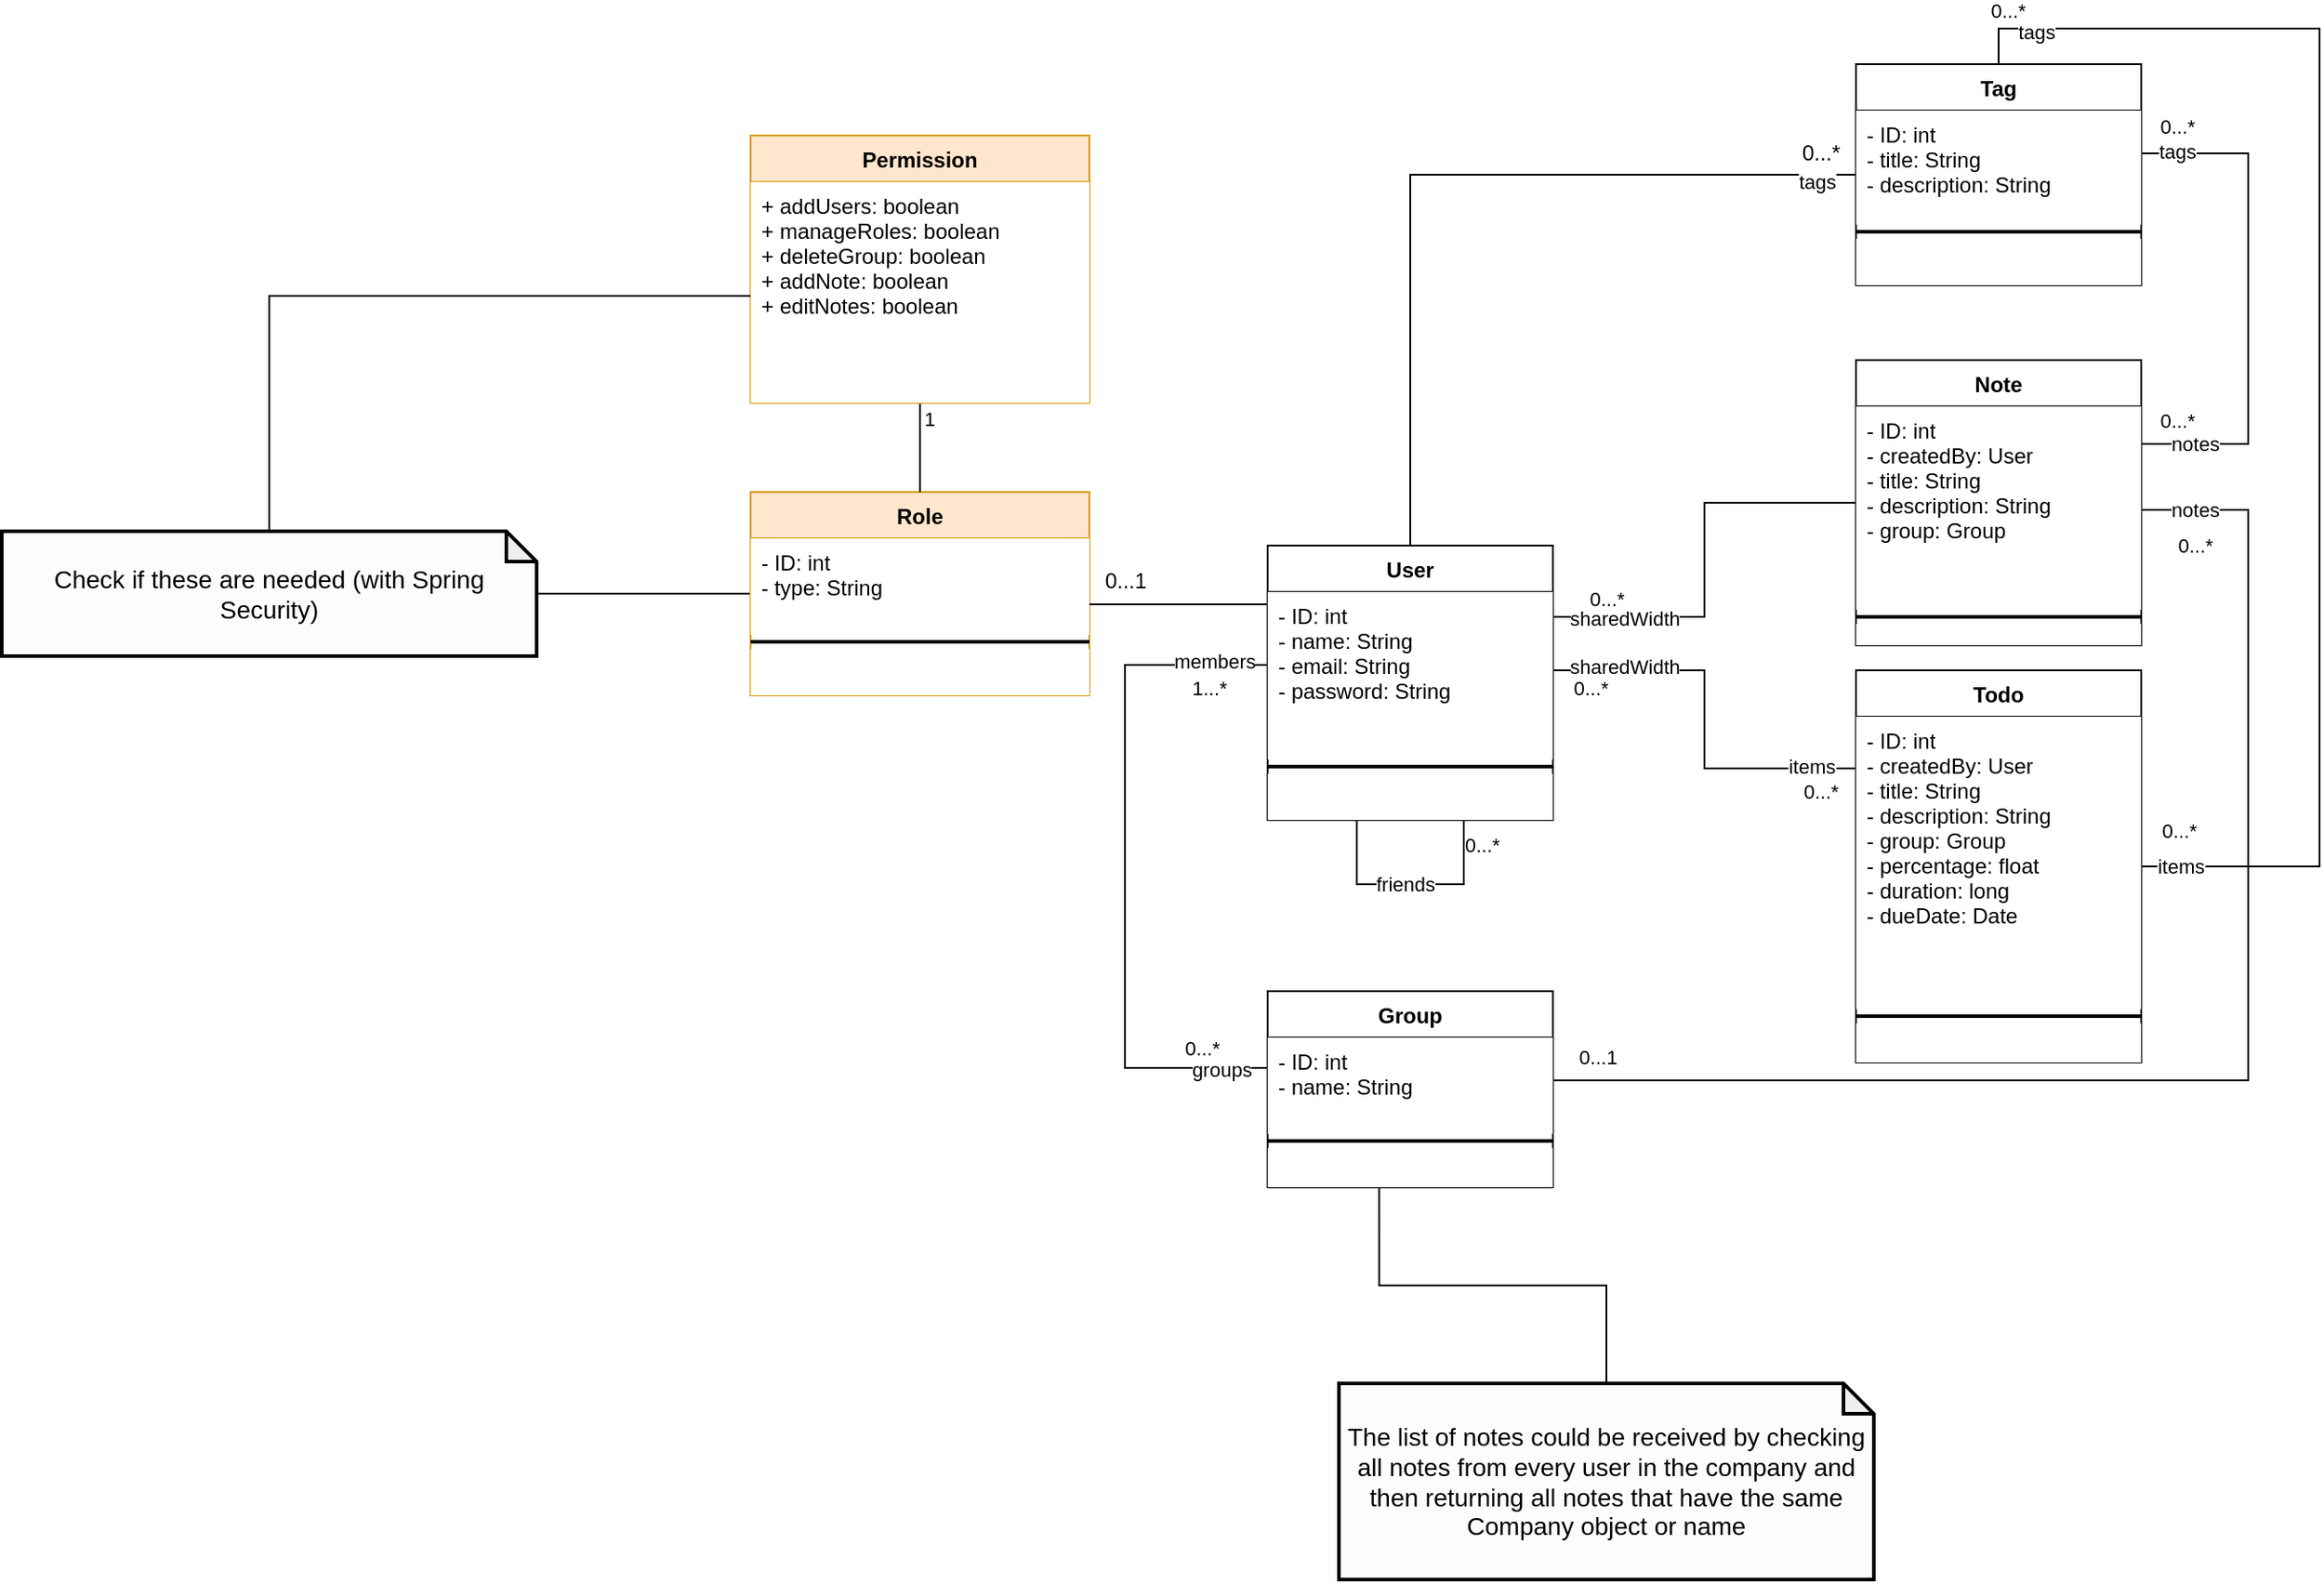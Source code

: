 <mxfile version="14.4.8" type="device"><diagram id="-UJwn_CmupPYYnZKKob1" name="Page-1"><mxGraphModel dx="2071" dy="1889" grid="1" gridSize="10" guides="1" tooltips="1" connect="1" arrows="1" fold="1" page="1" pageScale="1" pageWidth="850" pageHeight="1100" math="0" shadow="0"><root><mxCell id="0"/><mxCell id="1" parent="0"/><mxCell id="AYn4b8p7kZJfqxZPa3Ij-65" style="edgeStyle=orthogonalEdgeStyle;rounded=0;orthogonalLoop=1;jettySize=auto;html=1;endArrow=none;endFill=0;" parent="1" source="AYn4b8p7kZJfqxZPa3Ij-11" target="AYn4b8p7kZJfqxZPa3Ij-49" edge="1"><mxGeometry relative="1" as="geometry"><Array as="points"><mxPoint x="50" y="-38"/></Array></mxGeometry></mxCell><mxCell id="VmeO5s1vXR6fkJgvKkkD-3" value="tags" style="edgeLabel;html=1;align=center;verticalAlign=middle;resizable=0;points=[];" vertex="1" connectable="0" parent="AYn4b8p7kZJfqxZPa3Ij-65"><mxGeometry x="0.862" y="-2" relative="1" as="geometry"><mxPoint x="9.34" y="1.97" as="offset"/></mxGeometry></mxCell><mxCell id="AYn4b8p7kZJfqxZPa3Ij-11" value="User" style="swimlane;fontStyle=1;align=center;verticalAlign=top;childLayout=stackLayout;horizontal=1;startSize=26;horizontalStack=0;resizeParent=1;resizeParentMax=0;resizeLast=0;collapsible=1;marginBottom=0;" parent="1" vertex="1"><mxGeometry x="-30" y="170" width="160" height="154" as="geometry"><mxRectangle x="510" y="350" width="90" height="26" as="alternateBounds"/></mxGeometry></mxCell><mxCell id="AYn4b8p7kZJfqxZPa3Ij-12" value="- ID: int&#xA;- name: String&#xA;- email: String&#xA;- password: String &#xA;&#xA;" style="text;strokeColor=none;align=left;verticalAlign=top;spacingLeft=4;spacingRight=4;overflow=hidden;rotatable=0;points=[[0,0.5],[1,0.5]];portConstraint=eastwest;fillColor=#ffffff;" parent="AYn4b8p7kZJfqxZPa3Ij-11" vertex="1"><mxGeometry y="26" width="160" height="94" as="geometry"/></mxCell><mxCell id="AYn4b8p7kZJfqxZPa3Ij-13" value="" style="line;strokeWidth=2;align=left;verticalAlign=middle;spacingTop=-1;spacingLeft=3;spacingRight=3;rotatable=0;labelPosition=right;points=[];portConstraint=eastwest;shadow=0;" parent="AYn4b8p7kZJfqxZPa3Ij-11" vertex="1"><mxGeometry y="120" width="160" height="8" as="geometry"/></mxCell><mxCell id="AYn4b8p7kZJfqxZPa3Ij-14" value="" style="text;align=left;verticalAlign=top;spacingLeft=4;spacingRight=4;overflow=hidden;rotatable=0;points=[[0,0.5],[1,0.5]];portConstraint=eastwest;fillColor=#ffffff;" parent="AYn4b8p7kZJfqxZPa3Ij-11" vertex="1"><mxGeometry y="128" width="160" height="26" as="geometry"/></mxCell><mxCell id="VmeO5s1vXR6fkJgvKkkD-13" style="edgeStyle=orthogonalEdgeStyle;rounded=0;orthogonalLoop=1;jettySize=auto;html=1;endArrow=none;endFill=0;" edge="1" parent="1" source="AYn4b8p7kZJfqxZPa3Ij-40" target="AYn4b8p7kZJfqxZPa3Ij-11"><mxGeometry relative="1" as="geometry"><Array as="points"><mxPoint x="215" y="146"/><mxPoint x="215" y="210"/></Array></mxGeometry></mxCell><mxCell id="VmeO5s1vXR6fkJgvKkkD-15" value="0...*" style="edgeLabel;html=1;align=center;verticalAlign=middle;resizable=0;points=[];" vertex="1" connectable="0" parent="VmeO5s1vXR6fkJgvKkkD-13"><mxGeometry x="0.805" relative="1" as="geometry"><mxPoint x="7.07" y="-10" as="offset"/></mxGeometry></mxCell><mxCell id="VmeO5s1vXR6fkJgvKkkD-16" value="sharedWidth" style="edgeLabel;html=1;align=center;verticalAlign=middle;resizable=0;points=[];" vertex="1" connectable="0" parent="VmeO5s1vXR6fkJgvKkkD-13"><mxGeometry x="0.768" y="1" relative="1" as="geometry"><mxPoint x="12.8" as="offset"/></mxGeometry></mxCell><mxCell id="AYn4b8p7kZJfqxZPa3Ij-40" value="Note" style="swimlane;fontStyle=1;align=center;verticalAlign=top;childLayout=stackLayout;horizontal=1;startSize=26;horizontalStack=0;resizeParent=1;resizeParentMax=0;resizeLast=0;collapsible=1;marginBottom=0;" parent="1" vertex="1"><mxGeometry x="300" y="66" width="160" height="160" as="geometry"><mxRectangle x="510" y="350" width="90" height="26" as="alternateBounds"/></mxGeometry></mxCell><mxCell id="AYn4b8p7kZJfqxZPa3Ij-41" value="- ID: int&#xA;- createdBy: User&#xA;- title: String&#xA;- description: String&#xA;- group: Group&#xA;" style="text;strokeColor=none;align=left;verticalAlign=top;spacingLeft=4;spacingRight=4;overflow=hidden;rotatable=0;points=[[0,0.5],[1,0.5]];portConstraint=eastwest;fillColor=#ffffff;" parent="AYn4b8p7kZJfqxZPa3Ij-40" vertex="1"><mxGeometry y="26" width="160" height="114" as="geometry"/></mxCell><mxCell id="AYn4b8p7kZJfqxZPa3Ij-42" value="" style="line;strokeWidth=2;align=left;verticalAlign=middle;spacingTop=-1;spacingLeft=3;spacingRight=3;rotatable=0;labelPosition=right;points=[];portConstraint=eastwest;shadow=0;" parent="AYn4b8p7kZJfqxZPa3Ij-40" vertex="1"><mxGeometry y="140" width="160" height="8" as="geometry"/></mxCell><mxCell id="AYn4b8p7kZJfqxZPa3Ij-43" value="" style="text;align=left;verticalAlign=top;spacingLeft=4;spacingRight=4;overflow=hidden;rotatable=0;points=[[0,0.5],[1,0.5]];portConstraint=eastwest;fillColor=#ffffff;" parent="AYn4b8p7kZJfqxZPa3Ij-40" vertex="1"><mxGeometry y="148" width="160" height="12" as="geometry"/></mxCell><mxCell id="AYn4b8p7kZJfqxZPa3Ij-45" value="Todo" style="swimlane;fontStyle=1;align=center;verticalAlign=top;childLayout=stackLayout;horizontal=1;startSize=26;horizontalStack=0;resizeParent=1;resizeParentMax=0;resizeLast=0;collapsible=1;marginBottom=0;" parent="1" vertex="1"><mxGeometry x="300" y="240" width="160" height="220" as="geometry"><mxRectangle x="300" y="240" width="90" height="26" as="alternateBounds"/></mxGeometry></mxCell><mxCell id="AYn4b8p7kZJfqxZPa3Ij-46" value="- ID: int&#xA;- createdBy: User&#xA;- title: String&#xA;- description: String&#xA;- group: Group&#xA;- percentage: float&#xA;- duration: long&#xA;- dueDate: Date&#xA;" style="text;strokeColor=none;align=left;verticalAlign=top;spacingLeft=4;spacingRight=4;overflow=hidden;rotatable=0;points=[[0,0.5],[1,0.5]];portConstraint=eastwest;fillColor=#ffffff;" parent="AYn4b8p7kZJfqxZPa3Ij-45" vertex="1"><mxGeometry y="26" width="160" height="164" as="geometry"/></mxCell><mxCell id="AYn4b8p7kZJfqxZPa3Ij-47" value="" style="line;strokeWidth=2;align=left;verticalAlign=middle;spacingTop=-1;spacingLeft=3;spacingRight=3;rotatable=0;labelPosition=right;points=[];portConstraint=eastwest;shadow=0;" parent="AYn4b8p7kZJfqxZPa3Ij-45" vertex="1"><mxGeometry y="190" width="160" height="8" as="geometry"/></mxCell><mxCell id="AYn4b8p7kZJfqxZPa3Ij-48" value="" style="text;align=left;verticalAlign=top;spacingLeft=4;spacingRight=4;overflow=hidden;rotatable=0;points=[[0,0.5],[1,0.5]];portConstraint=eastwest;fillColor=#ffffff;" parent="AYn4b8p7kZJfqxZPa3Ij-45" vertex="1"><mxGeometry y="198" width="160" height="22" as="geometry"/></mxCell><mxCell id="AYn4b8p7kZJfqxZPa3Ij-49" value="Tag" style="swimlane;fontStyle=1;align=center;verticalAlign=top;childLayout=stackLayout;horizontal=1;startSize=26;horizontalStack=0;resizeParent=1;resizeParentMax=0;resizeLast=0;collapsible=1;marginBottom=0;" parent="1" vertex="1"><mxGeometry x="300" y="-100" width="160" height="124" as="geometry"><mxRectangle x="510" y="350" width="90" height="26" as="alternateBounds"/></mxGeometry></mxCell><mxCell id="AYn4b8p7kZJfqxZPa3Ij-50" value="- ID: int&#xA;- title: String&#xA;- description: String&#xA;" style="text;strokeColor=none;align=left;verticalAlign=top;spacingLeft=4;spacingRight=4;overflow=hidden;rotatable=0;points=[[0,0.5],[1,0.5]];portConstraint=eastwest;fillColor=#ffffff;" parent="AYn4b8p7kZJfqxZPa3Ij-49" vertex="1"><mxGeometry y="26" width="160" height="64" as="geometry"/></mxCell><mxCell id="AYn4b8p7kZJfqxZPa3Ij-51" value="" style="line;strokeWidth=2;align=left;verticalAlign=middle;spacingTop=-1;spacingLeft=3;spacingRight=3;rotatable=0;labelPosition=right;points=[];portConstraint=eastwest;shadow=0;" parent="AYn4b8p7kZJfqxZPa3Ij-49" vertex="1"><mxGeometry y="90" width="160" height="8" as="geometry"/></mxCell><mxCell id="AYn4b8p7kZJfqxZPa3Ij-52" value="" style="text;align=left;verticalAlign=top;spacingLeft=4;spacingRight=4;overflow=hidden;rotatable=0;points=[[0,0.5],[1,0.5]];portConstraint=eastwest;fillColor=#ffffff;" parent="AYn4b8p7kZJfqxZPa3Ij-49" vertex="1"><mxGeometry y="98" width="160" height="26" as="geometry"/></mxCell><mxCell id="AYn4b8p7kZJfqxZPa3Ij-57" style="edgeStyle=orthogonalEdgeStyle;rounded=0;orthogonalLoop=1;jettySize=auto;html=1;endArrow=none;endFill=0;" parent="1" source="AYn4b8p7kZJfqxZPa3Ij-12" target="AYn4b8p7kZJfqxZPa3Ij-45" edge="1"><mxGeometry relative="1" as="geometry"><Array as="points"><mxPoint x="215" y="240"/><mxPoint x="215" y="295"/></Array></mxGeometry></mxCell><mxCell id="AYn4b8p7kZJfqxZPa3Ij-62" value="0...*" style="edgeLabel;html=1;align=center;verticalAlign=middle;resizable=0;points=[];" parent="AYn4b8p7kZJfqxZPa3Ij-57" vertex="1" connectable="0"><mxGeometry x="0.771" y="-1" relative="1" as="geometry"><mxPoint x="5.66" y="12" as="offset"/></mxGeometry></mxCell><mxCell id="iMiKZl42v0KKfGNLo4NB-16" value="0...*" style="edgeLabel;html=1;align=center;verticalAlign=middle;resizable=0;points=[];" parent="AYn4b8p7kZJfqxZPa3Ij-57" vertex="1" connectable="0"><mxGeometry x="-0.931" y="-2" relative="1" as="geometry"><mxPoint x="12.33" y="8" as="offset"/></mxGeometry></mxCell><mxCell id="VmeO5s1vXR6fkJgvKkkD-1" value="items" style="edgeLabel;html=1;align=center;verticalAlign=middle;resizable=0;points=[];" vertex="1" connectable="0" parent="AYn4b8p7kZJfqxZPa3Ij-57"><mxGeometry x="0.775" y="1" relative="1" as="geometry"><mxPoint as="offset"/></mxGeometry></mxCell><mxCell id="VmeO5s1vXR6fkJgvKkkD-12" value="sharedWidth" style="edgeLabel;html=1;align=center;verticalAlign=middle;resizable=0;points=[];" vertex="1" connectable="0" parent="AYn4b8p7kZJfqxZPa3Ij-57"><mxGeometry x="-0.727" y="2" relative="1" as="geometry"><mxPoint x="9.33" as="offset"/></mxGeometry></mxCell><mxCell id="AYn4b8p7kZJfqxZPa3Ij-63" style="edgeStyle=orthogonalEdgeStyle;rounded=0;orthogonalLoop=1;jettySize=auto;html=1;endArrow=none;endFill=0;" parent="1" source="AYn4b8p7kZJfqxZPa3Ij-41" target="AYn4b8p7kZJfqxZPa3Ij-49" edge="1"><mxGeometry relative="1" as="geometry"><Array as="points"><mxPoint x="520" y="113"/><mxPoint x="520" y="-50"/></Array></mxGeometry></mxCell><mxCell id="AYn4b8p7kZJfqxZPa3Ij-64" value="0...*" style="edgeLabel;html=1;align=center;verticalAlign=middle;resizable=0;points=[];" parent="AYn4b8p7kZJfqxZPa3Ij-63" vertex="1" connectable="0"><mxGeometry x="0.693" relative="1" as="geometry"><mxPoint x="-23.6" y="-15.5" as="offset"/></mxGeometry></mxCell><mxCell id="iMiKZl42v0KKfGNLo4NB-18" value="0...*" style="edgeLabel;html=1;align=center;verticalAlign=middle;resizable=0;points=[];" parent="AYn4b8p7kZJfqxZPa3Ij-63" vertex="1" connectable="0"><mxGeometry x="-0.83" y="-2" relative="1" as="geometry"><mxPoint x="-4" y="-15.03" as="offset"/></mxGeometry></mxCell><mxCell id="VmeO5s1vXR6fkJgvKkkD-7" value="notes" style="edgeLabel;html=1;align=center;verticalAlign=middle;resizable=0;points=[];" vertex="1" connectable="0" parent="AYn4b8p7kZJfqxZPa3Ij-63"><mxGeometry x="-0.905" relative="1" as="geometry"><mxPoint x="16.4" as="offset"/></mxGeometry></mxCell><mxCell id="VmeO5s1vXR6fkJgvKkkD-9" value="tags" style="edgeLabel;html=1;align=center;verticalAlign=middle;resizable=0;points=[];" vertex="1" connectable="0" parent="AYn4b8p7kZJfqxZPa3Ij-63"><mxGeometry x="0.906" y="-1" relative="1" as="geometry"><mxPoint x="6.72" as="offset"/></mxGeometry></mxCell><mxCell id="AYn4b8p7kZJfqxZPa3Ij-66" value="0...*" style="text;html=1;align=center;verticalAlign=middle;resizable=0;points=[];autosize=1;" parent="1" vertex="1"><mxGeometry x="260" y="-60" width="40" height="20" as="geometry"/></mxCell><mxCell id="AYn4b8p7kZJfqxZPa3Ij-67" value="Group" style="swimlane;fontStyle=1;align=center;verticalAlign=top;childLayout=stackLayout;horizontal=1;startSize=26;horizontalStack=0;resizeParent=1;resizeParentMax=0;resizeLast=0;collapsible=1;marginBottom=0;" parent="1" vertex="1"><mxGeometry x="-30" y="420" width="160" height="110" as="geometry"><mxRectangle x="510" y="350" width="90" height="26" as="alternateBounds"/></mxGeometry></mxCell><mxCell id="AYn4b8p7kZJfqxZPa3Ij-68" value="- ID: int&#xA;- name: String&#xA;" style="text;strokeColor=none;align=left;verticalAlign=top;spacingLeft=4;spacingRight=4;overflow=hidden;rotatable=0;points=[[0,0.5],[1,0.5]];portConstraint=eastwest;fillColor=#ffffff;" parent="AYn4b8p7kZJfqxZPa3Ij-67" vertex="1"><mxGeometry y="26" width="160" height="54" as="geometry"/></mxCell><mxCell id="AYn4b8p7kZJfqxZPa3Ij-69" value="" style="line;strokeWidth=2;align=left;verticalAlign=middle;spacingTop=-1;spacingLeft=3;spacingRight=3;rotatable=0;labelPosition=right;points=[];portConstraint=eastwest;shadow=0;" parent="AYn4b8p7kZJfqxZPa3Ij-67" vertex="1"><mxGeometry y="80" width="160" height="8" as="geometry"/></mxCell><mxCell id="AYn4b8p7kZJfqxZPa3Ij-70" value="" style="text;align=left;verticalAlign=top;spacingLeft=4;spacingRight=4;overflow=hidden;rotatable=0;points=[[0,0.5],[1,0.5]];portConstraint=eastwest;fillColor=#ffffff;" parent="AYn4b8p7kZJfqxZPa3Ij-67" vertex="1"><mxGeometry y="88" width="160" height="22" as="geometry"/></mxCell><mxCell id="AYn4b8p7kZJfqxZPa3Ij-71" style="edgeStyle=orthogonalEdgeStyle;rounded=0;orthogonalLoop=1;jettySize=auto;html=1;endArrow=none;endFill=0;" parent="1" source="AYn4b8p7kZJfqxZPa3Ij-68" target="AYn4b8p7kZJfqxZPa3Ij-11" edge="1"><mxGeometry relative="1" as="geometry"><Array as="points"><mxPoint x="-110" y="463"/><mxPoint x="-110" y="237"/></Array></mxGeometry></mxCell><mxCell id="AYn4b8p7kZJfqxZPa3Ij-72" value="1...*" style="edgeLabel;html=1;align=center;verticalAlign=middle;resizable=0;points=[];" parent="AYn4b8p7kZJfqxZPa3Ij-71" vertex="1" connectable="0"><mxGeometry x="0.653" y="-1" relative="1" as="geometry"><mxPoint x="34" y="12" as="offset"/></mxGeometry></mxCell><mxCell id="AYn4b8p7kZJfqxZPa3Ij-74" value="0...*" style="edgeLabel;html=1;align=center;verticalAlign=middle;resizable=0;points=[];" parent="AYn4b8p7kZJfqxZPa3Ij-71" vertex="1" connectable="0"><mxGeometry x="-0.772" y="1" relative="1" as="geometry"><mxPoint x="6.94" y="-12" as="offset"/></mxGeometry></mxCell><mxCell id="b_Cc8DD076Jb1EkF3BFv-9" value="members" style="edgeLabel;html=1;align=center;verticalAlign=middle;resizable=0;points=[];" parent="AYn4b8p7kZJfqxZPa3Ij-71" vertex="1" connectable="0"><mxGeometry x="0.886" y="2" relative="1" as="geometry"><mxPoint x="-8" as="offset"/></mxGeometry></mxCell><mxCell id="b_Cc8DD076Jb1EkF3BFv-10" value="groups" style="edgeLabel;html=1;align=center;verticalAlign=middle;resizable=0;points=[];" parent="AYn4b8p7kZJfqxZPa3Ij-71" vertex="1" connectable="0"><mxGeometry x="-0.862" y="1" relative="1" as="geometry"><mxPoint as="offset"/></mxGeometry></mxCell><mxCell id="AYn4b8p7kZJfqxZPa3Ij-75" style="edgeStyle=orthogonalEdgeStyle;rounded=0;orthogonalLoop=1;jettySize=auto;html=1;endArrow=none;endFill=0;" parent="1" source="AYn4b8p7kZJfqxZPa3Ij-68" target="AYn4b8p7kZJfqxZPa3Ij-40" edge="1"><mxGeometry relative="1" as="geometry"><Array as="points"><mxPoint x="520" y="470"/><mxPoint x="520" y="150"/></Array></mxGeometry></mxCell><mxCell id="AYn4b8p7kZJfqxZPa3Ij-77" value="0...1" style="edgeLabel;html=1;align=center;verticalAlign=middle;resizable=0;points=[];" parent="AYn4b8p7kZJfqxZPa3Ij-75" vertex="1" connectable="0"><mxGeometry x="-0.936" y="3" relative="1" as="geometry"><mxPoint y="-10" as="offset"/></mxGeometry></mxCell><mxCell id="AYn4b8p7kZJfqxZPa3Ij-80" value="0...*" style="edgeLabel;html=1;align=center;verticalAlign=middle;resizable=0;points=[];" parent="AYn4b8p7kZJfqxZPa3Ij-75" vertex="1" connectable="0"><mxGeometry x="0.968" y="1" relative="1" as="geometry"><mxPoint x="17.71" y="19" as="offset"/></mxGeometry></mxCell><mxCell id="b_Cc8DD076Jb1EkF3BFv-8" value="notes" style="edgeLabel;html=1;align=center;verticalAlign=middle;resizable=0;points=[];" parent="AYn4b8p7kZJfqxZPa3Ij-75" vertex="1" connectable="0"><mxGeometry x="0.945" y="1" relative="1" as="geometry"><mxPoint x="9.14" y="-1" as="offset"/></mxGeometry></mxCell><mxCell id="AYn4b8p7kZJfqxZPa3Ij-82" style="edgeStyle=orthogonalEdgeStyle;rounded=0;orthogonalLoop=1;jettySize=auto;html=1;entryX=0.391;entryY=1.014;entryDx=0;entryDy=0;entryPerimeter=0;endArrow=none;endFill=0;fontSize=14;" parent="1" source="AYn4b8p7kZJfqxZPa3Ij-81" target="AYn4b8p7kZJfqxZPa3Ij-70" edge="1"><mxGeometry relative="1" as="geometry"/></mxCell><mxCell id="AYn4b8p7kZJfqxZPa3Ij-81" value="The list of notes could be received by checking all notes from every user in the company and then returning all notes that have the same Company object or name" style="shape=note;whiteSpace=wrap;html=1;backgroundOutline=1;darkOpacity=0.05;shadow=0;sketch=0;strokeColor=#000000;strokeWidth=2;gradientColor=none;fillColor=#FCFCFC;size=17;fontSize=14;" parent="1" vertex="1"><mxGeometry x="10" y="640" width="300" height="110" as="geometry"/></mxCell><mxCell id="b_Cc8DD076Jb1EkF3BFv-3" style="edgeStyle=orthogonalEdgeStyle;rounded=0;orthogonalLoop=1;jettySize=auto;html=1;endArrow=none;endFill=0;" parent="1" source="Yy5-GHduORRsCwo8qnGn-1" target="b_Cc8DD076Jb1EkF3BFv-2" edge="1"><mxGeometry relative="1" as="geometry"/></mxCell><mxCell id="Yy5-GHduORRsCwo8qnGn-1" value="Role" style="swimlane;fontStyle=1;align=center;verticalAlign=top;childLayout=stackLayout;horizontal=1;startSize=26;horizontalStack=0;resizeParent=1;resizeParentMax=0;resizeLast=0;collapsible=1;marginBottom=0;fillColor=#ffe6cc;strokeColor=#d79b00;" parent="1" vertex="1"><mxGeometry x="-320" y="140" width="190" height="114" as="geometry"><mxRectangle x="510" y="350" width="90" height="26" as="alternateBounds"/></mxGeometry></mxCell><mxCell id="Yy5-GHduORRsCwo8qnGn-2" value="- ID: int&#xA;- type: String" style="text;strokeColor=none;align=left;verticalAlign=top;spacingLeft=4;spacingRight=4;overflow=hidden;rotatable=0;points=[[0,0.5],[1,0.5]];portConstraint=eastwest;fillColor=#ffffff;" parent="Yy5-GHduORRsCwo8qnGn-1" vertex="1"><mxGeometry y="26" width="190" height="54" as="geometry"/></mxCell><mxCell id="Yy5-GHduORRsCwo8qnGn-3" value="" style="line;strokeWidth=2;align=left;verticalAlign=middle;spacingTop=-1;spacingLeft=3;spacingRight=3;rotatable=0;labelPosition=right;points=[];portConstraint=eastwest;shadow=0;" parent="Yy5-GHduORRsCwo8qnGn-1" vertex="1"><mxGeometry y="80" width="190" height="8" as="geometry"/></mxCell><mxCell id="Yy5-GHduORRsCwo8qnGn-4" value="" style="text;align=left;verticalAlign=top;spacingLeft=4;spacingRight=4;overflow=hidden;rotatable=0;points=[[0,0.5],[1,0.5]];portConstraint=eastwest;fillColor=#ffffff;" parent="Yy5-GHduORRsCwo8qnGn-1" vertex="1"><mxGeometry y="88" width="190" height="26" as="geometry"/></mxCell><mxCell id="Yy5-GHduORRsCwo8qnGn-9" style="edgeStyle=orthogonalEdgeStyle;rounded=0;orthogonalLoop=1;jettySize=auto;html=1;endArrow=none;endFill=0;" parent="1" source="Yy5-GHduORRsCwo8qnGn-2" target="AYn4b8p7kZJfqxZPa3Ij-11" edge="1"><mxGeometry relative="1" as="geometry"><Array as="points"><mxPoint x="-50" y="203"/><mxPoint x="-50" y="203"/></Array></mxGeometry></mxCell><mxCell id="Yy5-GHduORRsCwo8qnGn-10" value="0...1" style="text;html=1;align=center;verticalAlign=middle;resizable=0;points=[];autosize=1;" parent="1" vertex="1"><mxGeometry x="-130" y="180" width="40" height="20" as="geometry"/></mxCell><mxCell id="iMiKZl42v0KKfGNLo4NB-14" style="edgeStyle=orthogonalEdgeStyle;rounded=0;orthogonalLoop=1;jettySize=auto;html=1;exitX=0.5;exitY=1;exitDx=0;exitDy=0;endArrow=none;endFill=0;" parent="1" source="iMiKZl42v0KKfGNLo4NB-10" target="Yy5-GHduORRsCwo8qnGn-1" edge="1"><mxGeometry relative="1" as="geometry"/></mxCell><mxCell id="iMiKZl42v0KKfGNLo4NB-15" value="1" style="edgeLabel;html=1;align=center;verticalAlign=middle;resizable=0;points=[];" parent="iMiKZl42v0KKfGNLo4NB-14" vertex="1" connectable="0"><mxGeometry x="-0.789" y="-1" relative="1" as="geometry"><mxPoint x="6" y="3.67" as="offset"/></mxGeometry></mxCell><mxCell id="iMiKZl42v0KKfGNLo4NB-10" value="Permission" style="swimlane;fontStyle=1;align=center;verticalAlign=top;childLayout=stackLayout;horizontal=1;startSize=26;horizontalStack=0;resizeParent=1;resizeParentMax=0;resizeLast=0;collapsible=1;marginBottom=0;fillColor=#ffe6cc;strokeColor=#d79b00;" parent="1" vertex="1"><mxGeometry x="-320" y="-60" width="190" height="150" as="geometry"><mxRectangle x="510" y="350" width="90" height="26" as="alternateBounds"/></mxGeometry></mxCell><mxCell id="iMiKZl42v0KKfGNLo4NB-11" value="+ addUsers: boolean&#xA;+ manageRoles: boolean&#xA;+ deleteGroup: boolean&#xA;+ addNote: boolean&#xA;+ editNotes: boolean&#xA;" style="text;strokeColor=none;align=left;verticalAlign=top;spacingLeft=4;spacingRight=4;overflow=hidden;rotatable=0;points=[[0,0.5],[1,0.5]];portConstraint=eastwest;fillColor=#ffffff;" parent="iMiKZl42v0KKfGNLo4NB-10" vertex="1"><mxGeometry y="26" width="190" height="124" as="geometry"/></mxCell><mxCell id="iMiKZl42v0KKfGNLo4NB-19" style="edgeStyle=orthogonalEdgeStyle;rounded=0;orthogonalLoop=1;jettySize=auto;html=1;endArrow=none;endFill=0;" parent="1" target="AYn4b8p7kZJfqxZPa3Ij-45" edge="1"><mxGeometry relative="1" as="geometry"><mxPoint x="380" y="-100" as="sourcePoint"/><Array as="points"><mxPoint x="380" y="-120"/><mxPoint x="560" y="-120"/><mxPoint x="560" y="350"/></Array></mxGeometry></mxCell><mxCell id="iMiKZl42v0KKfGNLo4NB-20" value="0...*" style="edgeLabel;html=1;align=center;verticalAlign=middle;resizable=0;points=[];" parent="iMiKZl42v0KKfGNLo4NB-19" vertex="1" connectable="0"><mxGeometry x="-0.937" y="1" relative="1" as="geometry"><mxPoint y="-9" as="offset"/></mxGeometry></mxCell><mxCell id="iMiKZl42v0KKfGNLo4NB-21" value="0...*" style="edgeLabel;html=1;align=center;verticalAlign=middle;resizable=0;points=[];" parent="iMiKZl42v0KKfGNLo4NB-19" vertex="1" connectable="0"><mxGeometry x="0.97" y="-1" relative="1" as="geometry"><mxPoint x="8.8" y="-18.99" as="offset"/></mxGeometry></mxCell><mxCell id="VmeO5s1vXR6fkJgvKkkD-8" value="items" style="edgeLabel;html=1;align=center;verticalAlign=middle;resizable=0;points=[];" vertex="1" connectable="0" parent="iMiKZl42v0KKfGNLo4NB-19"><mxGeometry x="0.943" relative="1" as="geometry"><mxPoint as="offset"/></mxGeometry></mxCell><mxCell id="VmeO5s1vXR6fkJgvKkkD-11" value="tags" style="edgeLabel;html=1;align=center;verticalAlign=middle;resizable=0;points=[];" vertex="1" connectable="0" parent="iMiKZl42v0KKfGNLo4NB-19"><mxGeometry x="-0.916" y="-2" relative="1" as="geometry"><mxPoint x="8" as="offset"/></mxGeometry></mxCell><mxCell id="b_Cc8DD076Jb1EkF3BFv-4" style="edgeStyle=orthogonalEdgeStyle;rounded=0;orthogonalLoop=1;jettySize=auto;html=1;endArrow=none;endFill=0;" parent="1" source="b_Cc8DD076Jb1EkF3BFv-2" target="iMiKZl42v0KKfGNLo4NB-10" edge="1"><mxGeometry relative="1" as="geometry"><Array as="points"><mxPoint x="-590" y="30"/></Array></mxGeometry></mxCell><mxCell id="b_Cc8DD076Jb1EkF3BFv-2" value="Check if these are needed (with Spring Security)" style="shape=note;whiteSpace=wrap;html=1;backgroundOutline=1;darkOpacity=0.05;shadow=0;sketch=0;strokeColor=#000000;strokeWidth=2;gradientColor=none;fillColor=#FCFCFC;size=17;fontSize=14;" parent="1" vertex="1"><mxGeometry x="-740" y="162" width="300" height="70" as="geometry"/></mxCell><mxCell id="VmeO5s1vXR6fkJgvKkkD-4" style="edgeStyle=orthogonalEdgeStyle;rounded=0;orthogonalLoop=1;jettySize=auto;html=1;endArrow=none;endFill=0;" edge="1" parent="1" source="AYn4b8p7kZJfqxZPa3Ij-11" target="AYn4b8p7kZJfqxZPa3Ij-11"><mxGeometry relative="1" as="geometry"><Array as="points"><mxPoint x="80" y="360"/></Array></mxGeometry></mxCell><mxCell id="VmeO5s1vXR6fkJgvKkkD-5" value="friends" style="edgeLabel;html=1;align=center;verticalAlign=middle;resizable=0;points=[];" vertex="1" connectable="0" parent="VmeO5s1vXR6fkJgvKkkD-4"><mxGeometry x="-0.047" relative="1" as="geometry"><mxPoint as="offset"/></mxGeometry></mxCell><mxCell id="VmeO5s1vXR6fkJgvKkkD-6" value="0...*" style="edgeLabel;html=1;align=center;verticalAlign=middle;resizable=0;points=[];" vertex="1" connectable="0" parent="VmeO5s1vXR6fkJgvKkkD-4"><mxGeometry x="0.792" relative="1" as="geometry"><mxPoint x="10" as="offset"/></mxGeometry></mxCell></root></mxGraphModel></diagram></mxfile>